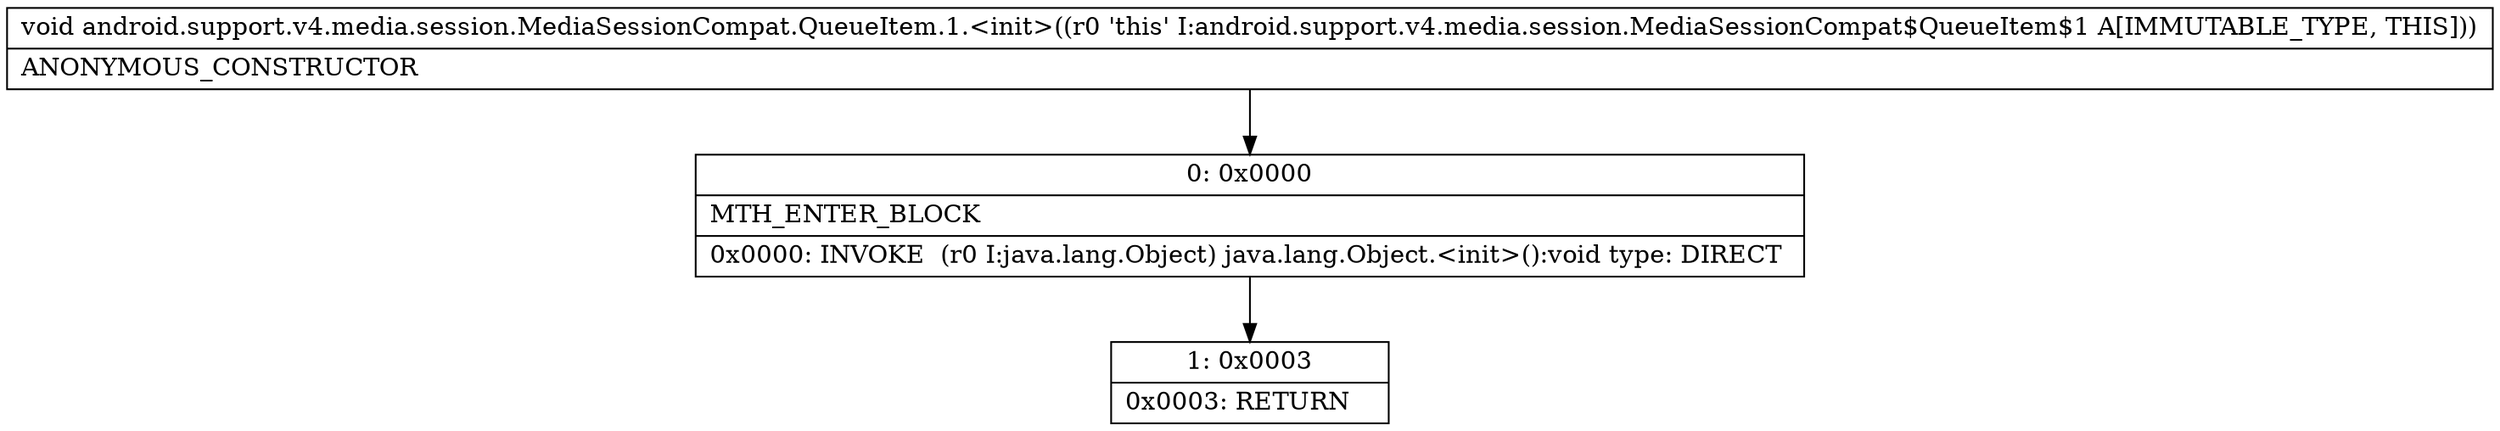 digraph "CFG forandroid.support.v4.media.session.MediaSessionCompat.QueueItem.1.\<init\>()V" {
Node_0 [shape=record,label="{0\:\ 0x0000|MTH_ENTER_BLOCK\l|0x0000: INVOKE  (r0 I:java.lang.Object) java.lang.Object.\<init\>():void type: DIRECT \l}"];
Node_1 [shape=record,label="{1\:\ 0x0003|0x0003: RETURN   \l}"];
MethodNode[shape=record,label="{void android.support.v4.media.session.MediaSessionCompat.QueueItem.1.\<init\>((r0 'this' I:android.support.v4.media.session.MediaSessionCompat$QueueItem$1 A[IMMUTABLE_TYPE, THIS]))  | ANONYMOUS_CONSTRUCTOR\l}"];
MethodNode -> Node_0;
Node_0 -> Node_1;
}

